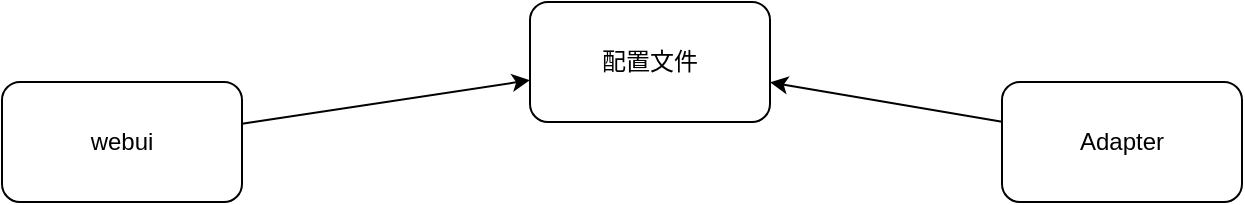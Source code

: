 <mxfile version="21.5.1" type="device">
  <diagram name="第 1 页" id="-xQ57dmR5hHNcu3G3Xy6">
    <mxGraphModel dx="1434" dy="884" grid="1" gridSize="10" guides="1" tooltips="1" connect="1" arrows="1" fold="1" page="1" pageScale="1" pageWidth="827" pageHeight="1169" math="0" shadow="0">
      <root>
        <mxCell id="0" />
        <mxCell id="1" parent="0" />
        <mxCell id="IkQhqxubPD25XcB5sHhS-1" value="webui" style="rounded=1;whiteSpace=wrap;html=1;" vertex="1" parent="1">
          <mxGeometry x="90" y="80" width="120" height="60" as="geometry" />
        </mxCell>
        <mxCell id="IkQhqxubPD25XcB5sHhS-2" value="配置文件" style="rounded=1;whiteSpace=wrap;html=1;" vertex="1" parent="1">
          <mxGeometry x="354" y="40" width="120" height="60" as="geometry" />
        </mxCell>
        <mxCell id="IkQhqxubPD25XcB5sHhS-3" value="" style="endArrow=classic;html=1;rounded=0;" edge="1" parent="1" source="IkQhqxubPD25XcB5sHhS-1" target="IkQhqxubPD25XcB5sHhS-2">
          <mxGeometry width="50" height="50" relative="1" as="geometry">
            <mxPoint x="560" y="280" as="sourcePoint" />
            <mxPoint x="610" y="230" as="targetPoint" />
          </mxGeometry>
        </mxCell>
        <mxCell id="IkQhqxubPD25XcB5sHhS-4" value="Adapter" style="rounded=1;whiteSpace=wrap;html=1;" vertex="1" parent="1">
          <mxGeometry x="590" y="80" width="120" height="60" as="geometry" />
        </mxCell>
        <mxCell id="IkQhqxubPD25XcB5sHhS-5" value="" style="endArrow=classic;html=1;rounded=0;" edge="1" parent="1" source="IkQhqxubPD25XcB5sHhS-4" target="IkQhqxubPD25XcB5sHhS-2">
          <mxGeometry width="50" height="50" relative="1" as="geometry">
            <mxPoint x="560" y="280" as="sourcePoint" />
            <mxPoint x="610" y="230" as="targetPoint" />
          </mxGeometry>
        </mxCell>
      </root>
    </mxGraphModel>
  </diagram>
</mxfile>
